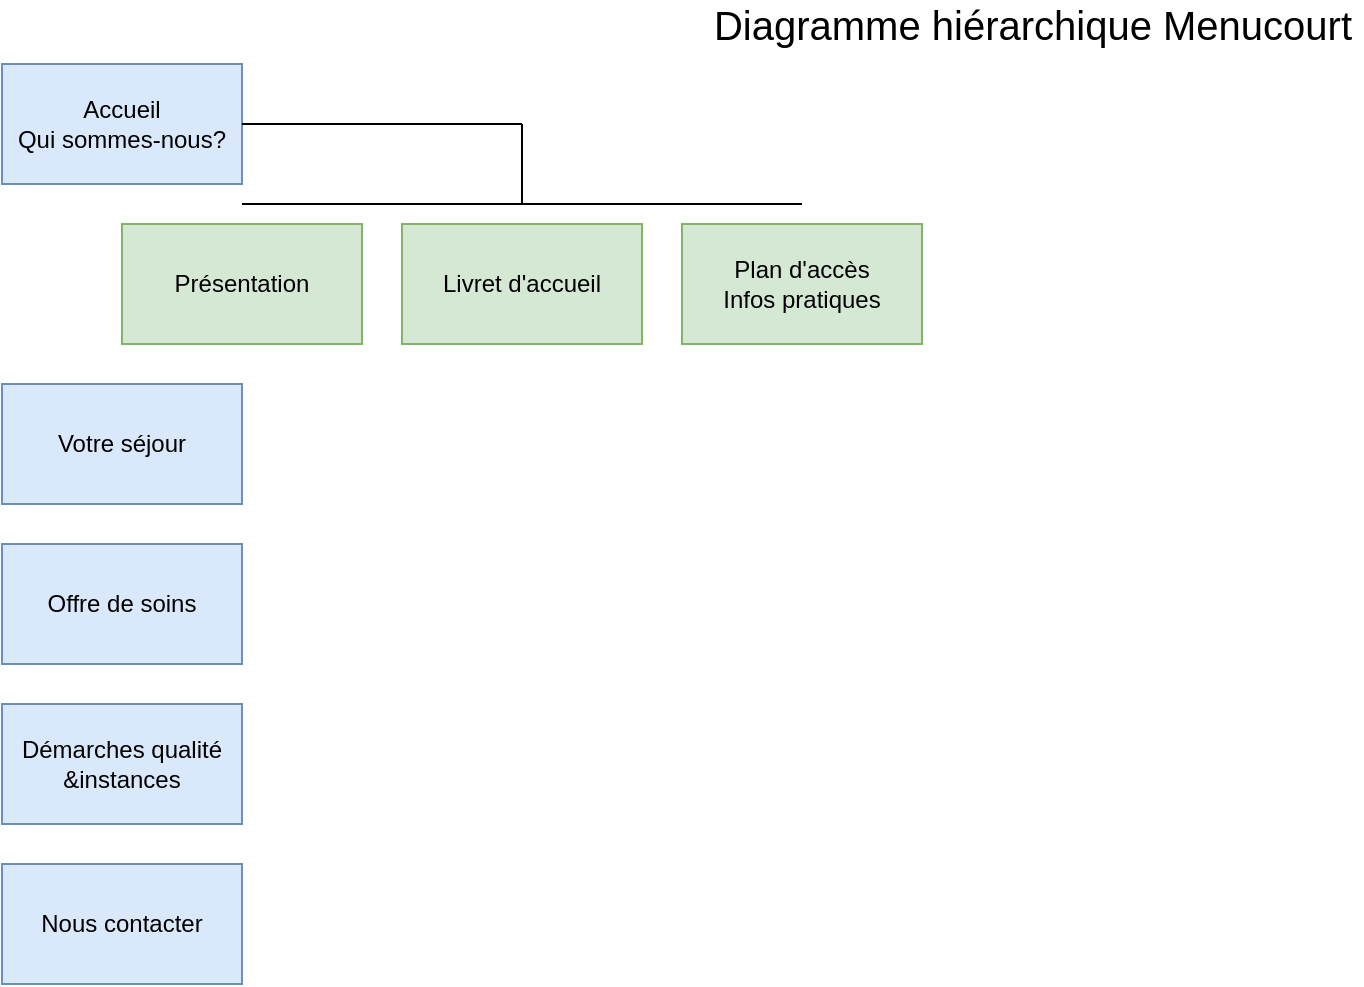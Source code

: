 <mxfile version="15.2.7" type="github">
  <diagram id="UNVHkKVHkpQPmcZDYZuC" name="Page-1">
    <mxGraphModel dx="981" dy="519" grid="1" gridSize="10" guides="1" tooltips="1" connect="1" arrows="1" fold="1" page="1" pageScale="1" pageWidth="1169" pageHeight="827" math="0" shadow="0">
      <root>
        <mxCell id="0" />
        <mxCell id="1" parent="0" />
        <mxCell id="FxjFp0CKfUFNL3bywg3y-1" value="&lt;div&gt;Accueil&lt;/div&gt;&lt;div&gt;Qui sommes-nous?&lt;br&gt;&lt;/div&gt;" style="rounded=0;whiteSpace=wrap;html=1;fillColor=#dae8fc;strokeColor=#6c8ebf;" vertex="1" parent="1">
          <mxGeometry x="20" y="40" width="120" height="60" as="geometry" />
        </mxCell>
        <mxCell id="FxjFp0CKfUFNL3bywg3y-2" value="Votre séjour" style="rounded=0;whiteSpace=wrap;html=1;fillColor=#dae8fc;strokeColor=#6c8ebf;" vertex="1" parent="1">
          <mxGeometry x="20" y="200" width="120" height="60" as="geometry" />
        </mxCell>
        <mxCell id="FxjFp0CKfUFNL3bywg3y-3" value="Offre de soins" style="rounded=0;whiteSpace=wrap;html=1;fillColor=#dae8fc;strokeColor=#6c8ebf;" vertex="1" parent="1">
          <mxGeometry x="20" y="280" width="120" height="60" as="geometry" />
        </mxCell>
        <mxCell id="FxjFp0CKfUFNL3bywg3y-4" value="&lt;font style=&quot;font-size: 20px&quot;&gt;Diagramme hiérarchique Menucourt&lt;/font&gt;" style="text;html=1;align=center;verticalAlign=middle;resizable=0;points=[];autosize=1;strokeColor=none;fillColor=none;" vertex="1" parent="1">
          <mxGeometry x="370" y="10" width="330" height="20" as="geometry" />
        </mxCell>
        <mxCell id="FxjFp0CKfUFNL3bywg3y-5" value="Démarches qualité &amp;amp;instances" style="rounded=0;whiteSpace=wrap;html=1;fillColor=#dae8fc;strokeColor=#6c8ebf;" vertex="1" parent="1">
          <mxGeometry x="20" y="360" width="120" height="60" as="geometry" />
        </mxCell>
        <mxCell id="FxjFp0CKfUFNL3bywg3y-6" value="Nous contacter" style="rounded=0;whiteSpace=wrap;html=1;fillColor=#dae8fc;strokeColor=#6c8ebf;" vertex="1" parent="1">
          <mxGeometry x="20" y="440" width="120" height="60" as="geometry" />
        </mxCell>
        <mxCell id="FxjFp0CKfUFNL3bywg3y-43" value="Présentation" style="rounded=0;whiteSpace=wrap;html=1;fillColor=#d5e8d4;strokeColor=#82b366;" vertex="1" parent="1">
          <mxGeometry x="80" y="120" width="120" height="60" as="geometry" />
        </mxCell>
        <mxCell id="FxjFp0CKfUFNL3bywg3y-48" value="Livret d&#39;accueil" style="rounded=0;whiteSpace=wrap;html=1;fillColor=#d5e8d4;strokeColor=#82b366;" vertex="1" parent="1">
          <mxGeometry x="220" y="120" width="120" height="60" as="geometry" />
        </mxCell>
        <mxCell id="FxjFp0CKfUFNL3bywg3y-49" value="&lt;div&gt;Plan d&#39;accès&lt;/div&gt;&lt;div&gt;Infos pratiques&lt;br&gt;&lt;/div&gt;" style="rounded=0;whiteSpace=wrap;html=1;fillColor=#d5e8d4;strokeColor=#82b366;" vertex="1" parent="1">
          <mxGeometry x="360" y="120" width="120" height="60" as="geometry" />
        </mxCell>
        <mxCell id="FxjFp0CKfUFNL3bywg3y-50" value="" style="endArrow=none;html=1;" edge="1" parent="1">
          <mxGeometry width="50" height="50" relative="1" as="geometry">
            <mxPoint x="420" y="110" as="sourcePoint" />
            <mxPoint x="140" y="110" as="targetPoint" />
          </mxGeometry>
        </mxCell>
        <mxCell id="FxjFp0CKfUFNL3bywg3y-51" value="" style="endArrow=none;html=1;exitX=1;exitY=0.5;exitDx=0;exitDy=0;" edge="1" parent="1" source="FxjFp0CKfUFNL3bywg3y-1">
          <mxGeometry width="50" height="50" relative="1" as="geometry">
            <mxPoint x="380" y="290" as="sourcePoint" />
            <mxPoint x="280" y="70" as="targetPoint" />
          </mxGeometry>
        </mxCell>
        <mxCell id="FxjFp0CKfUFNL3bywg3y-52" value="" style="endArrow=none;html=1;" edge="1" parent="1">
          <mxGeometry width="50" height="50" relative="1" as="geometry">
            <mxPoint x="280" y="110" as="sourcePoint" />
            <mxPoint x="280" y="70" as="targetPoint" />
          </mxGeometry>
        </mxCell>
      </root>
    </mxGraphModel>
  </diagram>
</mxfile>
